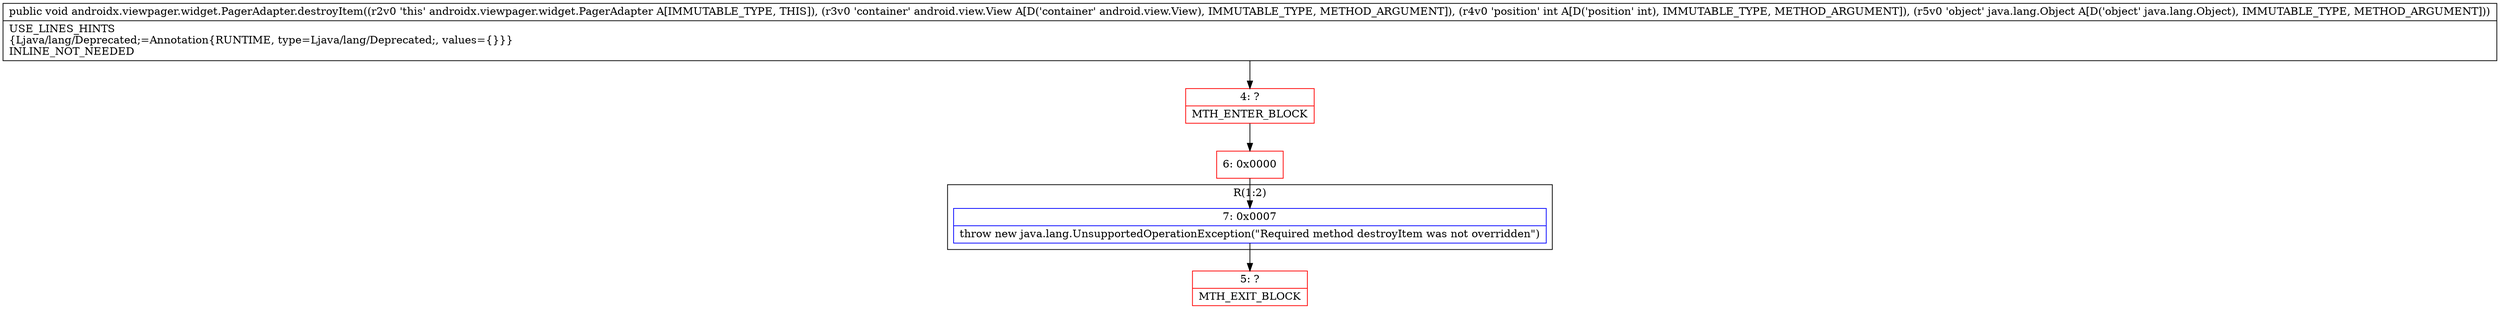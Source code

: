 digraph "CFG forandroidx.viewpager.widget.PagerAdapter.destroyItem(Landroid\/view\/View;ILjava\/lang\/Object;)V" {
subgraph cluster_Region_526142288 {
label = "R(1:2)";
node [shape=record,color=blue];
Node_7 [shape=record,label="{7\:\ 0x0007|throw new java.lang.UnsupportedOperationException(\"Required method destroyItem was not overridden\")\l}"];
}
Node_4 [shape=record,color=red,label="{4\:\ ?|MTH_ENTER_BLOCK\l}"];
Node_6 [shape=record,color=red,label="{6\:\ 0x0000}"];
Node_5 [shape=record,color=red,label="{5\:\ ?|MTH_EXIT_BLOCK\l}"];
MethodNode[shape=record,label="{public void androidx.viewpager.widget.PagerAdapter.destroyItem((r2v0 'this' androidx.viewpager.widget.PagerAdapter A[IMMUTABLE_TYPE, THIS]), (r3v0 'container' android.view.View A[D('container' android.view.View), IMMUTABLE_TYPE, METHOD_ARGUMENT]), (r4v0 'position' int A[D('position' int), IMMUTABLE_TYPE, METHOD_ARGUMENT]), (r5v0 'object' java.lang.Object A[D('object' java.lang.Object), IMMUTABLE_TYPE, METHOD_ARGUMENT]))  | USE_LINES_HINTS\l\{Ljava\/lang\/Deprecated;=Annotation\{RUNTIME, type=Ljava\/lang\/Deprecated;, values=\{\}\}\}\lINLINE_NOT_NEEDED\l}"];
MethodNode -> Node_4;Node_7 -> Node_5;
Node_4 -> Node_6;
Node_6 -> Node_7;
}

